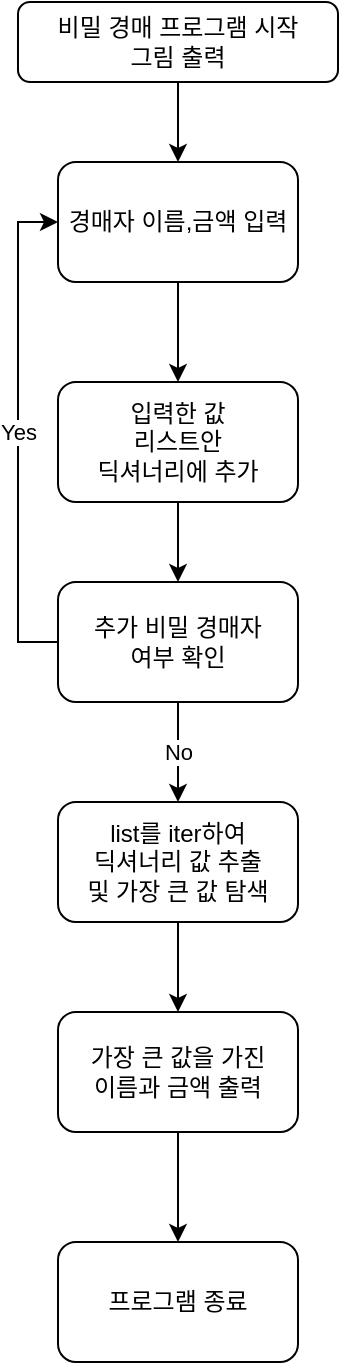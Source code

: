 <mxfile version="22.1.5" type="device">
  <diagram id="C5RBs43oDa-KdzZeNtuy" name="Page-1">
    <mxGraphModel dx="794" dy="1113" grid="1" gridSize="10" guides="1" tooltips="1" connect="1" arrows="1" fold="1" page="1" pageScale="1" pageWidth="827" pageHeight="1169" math="0" shadow="0">
      <root>
        <mxCell id="WIyWlLk6GJQsqaUBKTNV-0" />
        <mxCell id="WIyWlLk6GJQsqaUBKTNV-1" parent="WIyWlLk6GJQsqaUBKTNV-0" />
        <mxCell id="WIyWlLk6GJQsqaUBKTNV-3" value="비밀 경매 프로그램 시작&lt;br&gt;그림 출력" style="rounded=1;whiteSpace=wrap;html=1;fontSize=12;glass=0;strokeWidth=1;shadow=0;" parent="WIyWlLk6GJQsqaUBKTNV-1" vertex="1">
          <mxGeometry x="160" y="80" width="160" height="40" as="geometry" />
        </mxCell>
        <mxCell id="LdJfeF5LtuUP7o2wSr2--0" value="경매자 이름,금액 입력" style="rounded=1;whiteSpace=wrap;html=1;" vertex="1" parent="WIyWlLk6GJQsqaUBKTNV-1">
          <mxGeometry x="180" y="160" width="120" height="60" as="geometry" />
        </mxCell>
        <mxCell id="LdJfeF5LtuUP7o2wSr2--1" value="추가 비밀 경매자&lt;br&gt;여부 확인" style="rounded=1;whiteSpace=wrap;html=1;" vertex="1" parent="WIyWlLk6GJQsqaUBKTNV-1">
          <mxGeometry x="180" y="370" width="120" height="60" as="geometry" />
        </mxCell>
        <mxCell id="LdJfeF5LtuUP7o2wSr2--3" value="" style="endArrow=classic;html=1;rounded=0;exitX=0;exitY=0.5;exitDx=0;exitDy=0;entryX=0;entryY=0.5;entryDx=0;entryDy=0;" edge="1" parent="WIyWlLk6GJQsqaUBKTNV-1" source="LdJfeF5LtuUP7o2wSr2--1" target="LdJfeF5LtuUP7o2wSr2--0">
          <mxGeometry relative="1" as="geometry">
            <mxPoint x="40" y="220" as="sourcePoint" />
            <mxPoint x="140" y="220" as="targetPoint" />
            <Array as="points">
              <mxPoint x="160" y="400" />
              <mxPoint x="160" y="290" />
              <mxPoint x="160" y="190" />
            </Array>
          </mxGeometry>
        </mxCell>
        <mxCell id="LdJfeF5LtuUP7o2wSr2--4" value="Yes" style="edgeLabel;resizable=0;html=1;align=center;verticalAlign=middle;" connectable="0" vertex="1" parent="LdJfeF5LtuUP7o2wSr2--3">
          <mxGeometry relative="1" as="geometry" />
        </mxCell>
        <mxCell id="LdJfeF5LtuUP7o2wSr2--8" value="입력한 값&lt;br&gt;리스트안 &lt;br&gt;딕셔너리에 추가" style="rounded=1;whiteSpace=wrap;html=1;" vertex="1" parent="WIyWlLk6GJQsqaUBKTNV-1">
          <mxGeometry x="180" y="270" width="120" height="60" as="geometry" />
        </mxCell>
        <mxCell id="LdJfeF5LtuUP7o2wSr2--9" value="" style="endArrow=classic;html=1;rounded=0;exitX=0.5;exitY=1;exitDx=0;exitDy=0;entryX=0.5;entryY=0;entryDx=0;entryDy=0;" edge="1" parent="WIyWlLk6GJQsqaUBKTNV-1" source="WIyWlLk6GJQsqaUBKTNV-3" target="LdJfeF5LtuUP7o2wSr2--0">
          <mxGeometry width="50" height="50" relative="1" as="geometry">
            <mxPoint x="270" y="150" as="sourcePoint" />
            <mxPoint x="320" y="100" as="targetPoint" />
          </mxGeometry>
        </mxCell>
        <mxCell id="LdJfeF5LtuUP7o2wSr2--11" value="" style="endArrow=classic;html=1;rounded=0;exitX=0.5;exitY=1;exitDx=0;exitDy=0;entryX=0.5;entryY=0;entryDx=0;entryDy=0;" edge="1" parent="WIyWlLk6GJQsqaUBKTNV-1" source="LdJfeF5LtuUP7o2wSr2--0" target="LdJfeF5LtuUP7o2wSr2--8">
          <mxGeometry width="50" height="50" relative="1" as="geometry">
            <mxPoint x="310" y="250" as="sourcePoint" />
            <mxPoint x="360" y="200" as="targetPoint" />
          </mxGeometry>
        </mxCell>
        <mxCell id="LdJfeF5LtuUP7o2wSr2--13" value="" style="endArrow=classic;html=1;rounded=0;exitX=0.5;exitY=1;exitDx=0;exitDy=0;entryX=0.5;entryY=0;entryDx=0;entryDy=0;" edge="1" parent="WIyWlLk6GJQsqaUBKTNV-1" source="LdJfeF5LtuUP7o2wSr2--8" target="LdJfeF5LtuUP7o2wSr2--1">
          <mxGeometry width="50" height="50" relative="1" as="geometry">
            <mxPoint x="380" y="590" as="sourcePoint" />
            <mxPoint x="430" y="540" as="targetPoint" />
          </mxGeometry>
        </mxCell>
        <mxCell id="LdJfeF5LtuUP7o2wSr2--14" value="" style="endArrow=classic;html=1;rounded=0;exitX=0.5;exitY=1;exitDx=0;exitDy=0;" edge="1" parent="WIyWlLk6GJQsqaUBKTNV-1" source="LdJfeF5LtuUP7o2wSr2--1">
          <mxGeometry relative="1" as="geometry">
            <mxPoint x="360" y="570" as="sourcePoint" />
            <mxPoint x="240" y="480" as="targetPoint" />
          </mxGeometry>
        </mxCell>
        <mxCell id="LdJfeF5LtuUP7o2wSr2--15" value="No" style="edgeLabel;resizable=0;html=1;align=center;verticalAlign=middle;" connectable="0" vertex="1" parent="LdJfeF5LtuUP7o2wSr2--14">
          <mxGeometry relative="1" as="geometry" />
        </mxCell>
        <mxCell id="LdJfeF5LtuUP7o2wSr2--16" value="list를 iter하여&lt;br&gt;딕셔너리 값 추출&lt;br&gt;및 가장 큰 값 탐색" style="rounded=1;whiteSpace=wrap;html=1;" vertex="1" parent="WIyWlLk6GJQsqaUBKTNV-1">
          <mxGeometry x="180" y="480" width="120" height="60" as="geometry" />
        </mxCell>
        <mxCell id="LdJfeF5LtuUP7o2wSr2--17" value="가장 큰 값을 가진&lt;br&gt;이름과 금액 출력" style="rounded=1;whiteSpace=wrap;html=1;" vertex="1" parent="WIyWlLk6GJQsqaUBKTNV-1">
          <mxGeometry x="180" y="585" width="120" height="60" as="geometry" />
        </mxCell>
        <mxCell id="LdJfeF5LtuUP7o2wSr2--18" value="프로그램 종료" style="rounded=1;whiteSpace=wrap;html=1;" vertex="1" parent="WIyWlLk6GJQsqaUBKTNV-1">
          <mxGeometry x="180" y="700" width="120" height="60" as="geometry" />
        </mxCell>
        <mxCell id="LdJfeF5LtuUP7o2wSr2--19" value="" style="endArrow=classic;html=1;rounded=0;exitX=0.5;exitY=1;exitDx=0;exitDy=0;entryX=0.5;entryY=0;entryDx=0;entryDy=0;" edge="1" parent="WIyWlLk6GJQsqaUBKTNV-1" source="LdJfeF5LtuUP7o2wSr2--16" target="LdJfeF5LtuUP7o2wSr2--17">
          <mxGeometry width="50" height="50" relative="1" as="geometry">
            <mxPoint x="380" y="590" as="sourcePoint" />
            <mxPoint x="430" y="540" as="targetPoint" />
          </mxGeometry>
        </mxCell>
        <mxCell id="LdJfeF5LtuUP7o2wSr2--20" value="" style="endArrow=classic;html=1;rounded=0;exitX=0.5;exitY=1;exitDx=0;exitDy=0;entryX=0.5;entryY=0;entryDx=0;entryDy=0;" edge="1" parent="WIyWlLk6GJQsqaUBKTNV-1" source="LdJfeF5LtuUP7o2wSr2--17" target="LdJfeF5LtuUP7o2wSr2--18">
          <mxGeometry width="50" height="50" relative="1" as="geometry">
            <mxPoint x="380" y="590" as="sourcePoint" />
            <mxPoint x="430" y="540" as="targetPoint" />
          </mxGeometry>
        </mxCell>
      </root>
    </mxGraphModel>
  </diagram>
</mxfile>
